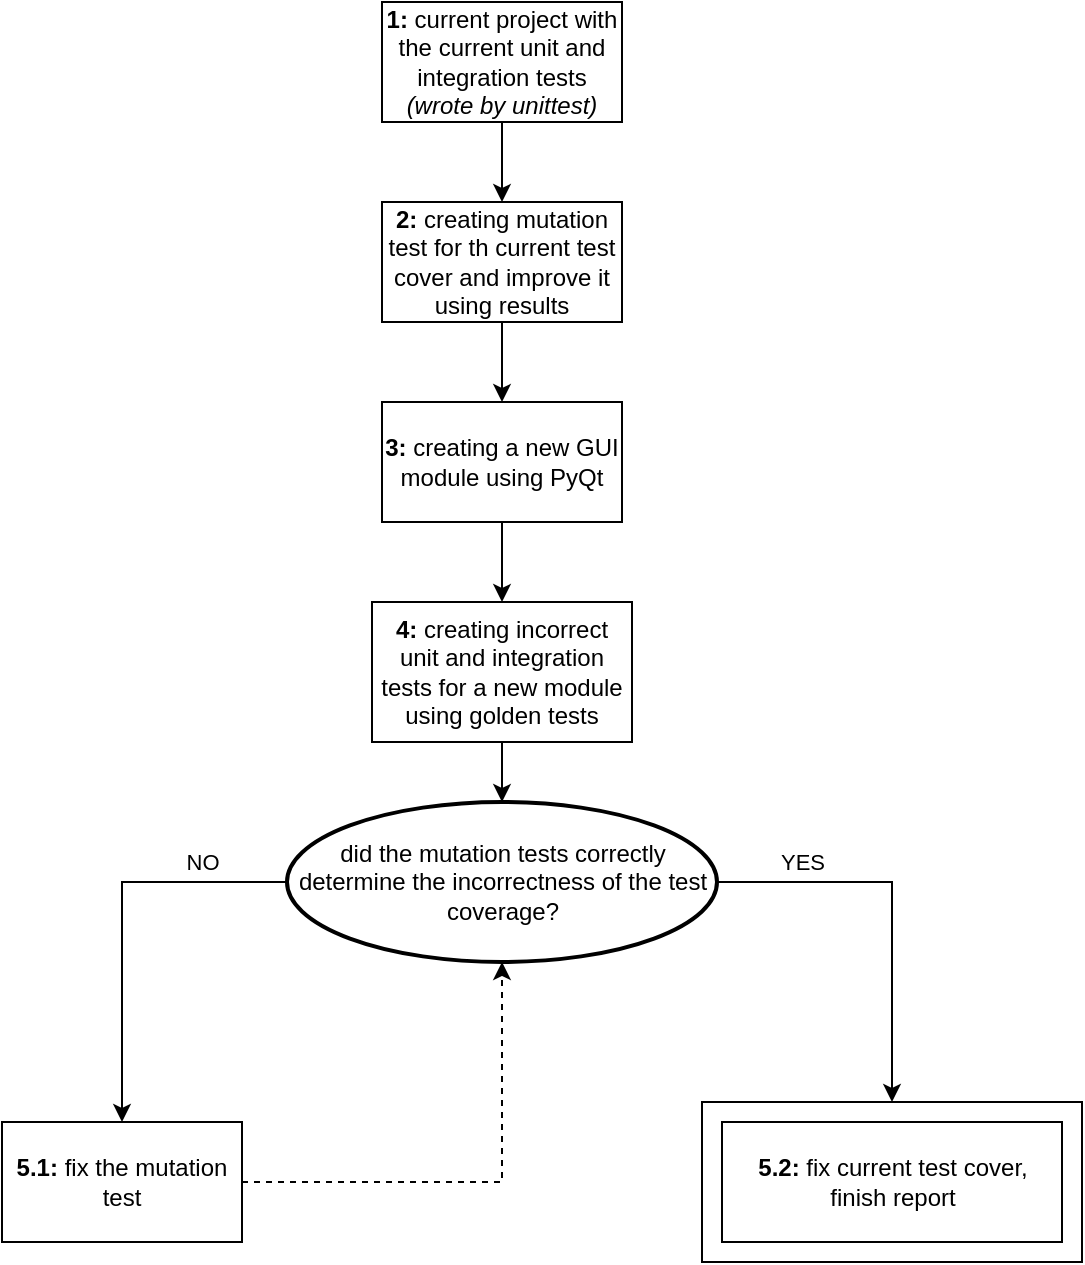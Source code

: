 <mxfile version="20.8.4" type="github">
  <diagram id="aIM_jsoyiGAlrIg2_Qq3" name="Page-1">
    <mxGraphModel dx="1400" dy="732" grid="1" gridSize="10" guides="1" tooltips="1" connect="1" arrows="1" fold="1" page="1" pageScale="1" pageWidth="850" pageHeight="1100" math="0" shadow="0">
      <root>
        <mxCell id="0" />
        <mxCell id="1" parent="0" />
        <mxCell id="tMtfQr8iPreiPON-Gcuw-19" value="" style="edgeStyle=orthogonalEdgeStyle;rounded=0;orthogonalLoop=1;jettySize=auto;html=1;" edge="1" parent="1" source="tMtfQr8iPreiPON-Gcuw-1" target="tMtfQr8iPreiPON-Gcuw-2">
          <mxGeometry relative="1" as="geometry" />
        </mxCell>
        <mxCell id="tMtfQr8iPreiPON-Gcuw-1" value="&lt;b&gt;1:&lt;/b&gt; current project with the current unit and integration tests&lt;br&gt;&lt;i&gt;(wrote by unittest)&lt;/i&gt;" style="rounded=0;whiteSpace=wrap;html=1;" vertex="1" parent="1">
          <mxGeometry x="330" y="20" width="120" height="60" as="geometry" />
        </mxCell>
        <mxCell id="tMtfQr8iPreiPON-Gcuw-20" value="" style="edgeStyle=orthogonalEdgeStyle;rounded=0;orthogonalLoop=1;jettySize=auto;html=1;" edge="1" parent="1" source="tMtfQr8iPreiPON-Gcuw-2" target="tMtfQr8iPreiPON-Gcuw-3">
          <mxGeometry relative="1" as="geometry" />
        </mxCell>
        <mxCell id="tMtfQr8iPreiPON-Gcuw-2" value="&lt;b&gt;2: &lt;/b&gt;creating mutation test for th current test cover and improve it using results" style="rounded=0;whiteSpace=wrap;html=1;" vertex="1" parent="1">
          <mxGeometry x="330" y="120" width="120" height="60" as="geometry" />
        </mxCell>
        <mxCell id="tMtfQr8iPreiPON-Gcuw-21" value="" style="edgeStyle=orthogonalEdgeStyle;rounded=0;orthogonalLoop=1;jettySize=auto;html=1;" edge="1" parent="1" source="tMtfQr8iPreiPON-Gcuw-3" target="tMtfQr8iPreiPON-Gcuw-4">
          <mxGeometry relative="1" as="geometry" />
        </mxCell>
        <mxCell id="tMtfQr8iPreiPON-Gcuw-3" value="&lt;b&gt;3:&amp;nbsp;&lt;/b&gt;creating a new GUI module using PyQt" style="rounded=0;whiteSpace=wrap;html=1;" vertex="1" parent="1">
          <mxGeometry x="330" y="220" width="120" height="60" as="geometry" />
        </mxCell>
        <mxCell id="tMtfQr8iPreiPON-Gcuw-22" value="" style="edgeStyle=orthogonalEdgeStyle;rounded=0;orthogonalLoop=1;jettySize=auto;html=1;" edge="1" parent="1" source="tMtfQr8iPreiPON-Gcuw-4" target="tMtfQr8iPreiPON-Gcuw-17">
          <mxGeometry relative="1" as="geometry" />
        </mxCell>
        <mxCell id="tMtfQr8iPreiPON-Gcuw-4" value="&lt;b&gt;4:&amp;nbsp;&lt;/b&gt;creating incorrect unit and integration tests for a new module using golden tests" style="rounded=0;whiteSpace=wrap;html=1;" vertex="1" parent="1">
          <mxGeometry x="325" y="320" width="130" height="70" as="geometry" />
        </mxCell>
        <mxCell id="tMtfQr8iPreiPON-Gcuw-25" style="edgeStyle=orthogonalEdgeStyle;rounded=0;orthogonalLoop=1;jettySize=auto;html=1;entryX=0.5;entryY=1;entryDx=0;entryDy=0;entryPerimeter=0;dashed=1;" edge="1" parent="1" source="tMtfQr8iPreiPON-Gcuw-6" target="tMtfQr8iPreiPON-Gcuw-17">
          <mxGeometry relative="1" as="geometry" />
        </mxCell>
        <mxCell id="tMtfQr8iPreiPON-Gcuw-6" value="&lt;b&gt;5.1: &lt;/b&gt;fix the mutation test" style="rounded=0;whiteSpace=wrap;html=1;" vertex="1" parent="1">
          <mxGeometry x="140" y="580" width="120" height="60" as="geometry" />
        </mxCell>
        <mxCell id="tMtfQr8iPreiPON-Gcuw-12" value="" style="verticalLabelPosition=bottom;verticalAlign=top;html=1;shape=mxgraph.basic.frame;dx=10;whiteSpace=wrap;" vertex="1" parent="1">
          <mxGeometry x="490" y="570" width="190" height="80" as="geometry" />
        </mxCell>
        <mxCell id="tMtfQr8iPreiPON-Gcuw-13" value="&lt;b style=&quot;border-color: var(--border-color);&quot;&gt;5.2:&amp;nbsp;&lt;/b&gt;fix current test cover,&lt;br&gt;finish report" style="text;html=1;align=center;verticalAlign=middle;resizable=0;points=[];autosize=1;strokeColor=none;fillColor=none;" vertex="1" parent="1">
          <mxGeometry x="505" y="590" width="160" height="40" as="geometry" />
        </mxCell>
        <mxCell id="tMtfQr8iPreiPON-Gcuw-23" value="NO" style="edgeStyle=orthogonalEdgeStyle;rounded=0;orthogonalLoop=1;jettySize=auto;html=1;entryX=0.5;entryY=0;entryDx=0;entryDy=0;" edge="1" parent="1" source="tMtfQr8iPreiPON-Gcuw-17" target="tMtfQr8iPreiPON-Gcuw-6">
          <mxGeometry x="-0.58" y="-10" relative="1" as="geometry">
            <mxPoint as="offset" />
          </mxGeometry>
        </mxCell>
        <mxCell id="tMtfQr8iPreiPON-Gcuw-24" value="YES" style="edgeStyle=orthogonalEdgeStyle;rounded=0;orthogonalLoop=1;jettySize=auto;html=1;entryX=0.5;entryY=0;entryDx=0;entryDy=0;entryPerimeter=0;exitX=1;exitY=0.5;exitDx=0;exitDy=0;exitPerimeter=0;" edge="1" parent="1" source="tMtfQr8iPreiPON-Gcuw-17" target="tMtfQr8iPreiPON-Gcuw-12">
          <mxGeometry x="-0.57" y="10" relative="1" as="geometry">
            <mxPoint as="offset" />
          </mxGeometry>
        </mxCell>
        <mxCell id="tMtfQr8iPreiPON-Gcuw-17" value="did the mutation tests correctly determine the incorrectness of the test coverage?" style="strokeWidth=2;html=1;shape=mxgraph.flowchart.start_2;whiteSpace=wrap;" vertex="1" parent="1">
          <mxGeometry x="282.5" y="420" width="215" height="80" as="geometry" />
        </mxCell>
      </root>
    </mxGraphModel>
  </diagram>
</mxfile>

